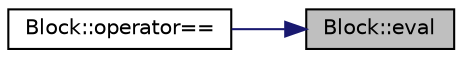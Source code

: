 digraph "Block::eval"
{
 // LATEX_PDF_SIZE
  edge [fontname="Helvetica",fontsize="10",labelfontname="Helvetica",labelfontsize="10"];
  node [fontname="Helvetica",fontsize="10",shape=record];
  rankdir="RL";
  Node1 [label="Block::eval",height=0.2,width=0.4,color="black", fillcolor="grey75", style="filled", fontcolor="black",tooltip=" "];
  Node1 -> Node2 [dir="back",color="midnightblue",fontsize="10",style="solid",fontname="Helvetica"];
  Node2 [label="Block::operator==",height=0.2,width=0.4,color="black", fillcolor="white", style="filled",URL="$class_block.html#a1e977192ac764e320c32806ef0db3572",tooltip=" "];
}
